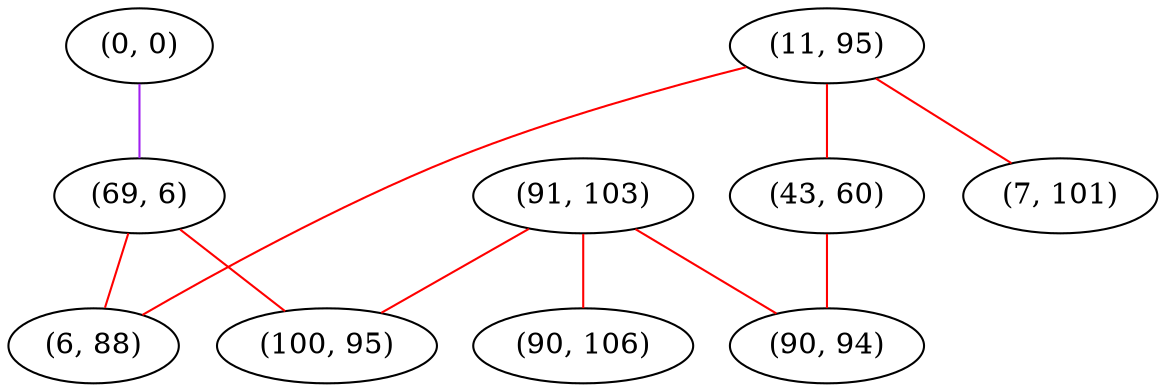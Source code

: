 graph "" {
"(0, 0)";
"(69, 6)";
"(11, 95)";
"(43, 60)";
"(91, 103)";
"(7, 101)";
"(6, 88)";
"(90, 106)";
"(100, 95)";
"(90, 94)";
"(0, 0)" -- "(69, 6)"  [color=purple, key=0, weight=4];
"(69, 6)" -- "(100, 95)"  [color=red, key=0, weight=1];
"(69, 6)" -- "(6, 88)"  [color=red, key=0, weight=1];
"(11, 95)" -- "(7, 101)"  [color=red, key=0, weight=1];
"(11, 95)" -- "(43, 60)"  [color=red, key=0, weight=1];
"(11, 95)" -- "(6, 88)"  [color=red, key=0, weight=1];
"(43, 60)" -- "(90, 94)"  [color=red, key=0, weight=1];
"(91, 103)" -- "(100, 95)"  [color=red, key=0, weight=1];
"(91, 103)" -- "(90, 94)"  [color=red, key=0, weight=1];
"(91, 103)" -- "(90, 106)"  [color=red, key=0, weight=1];
}
